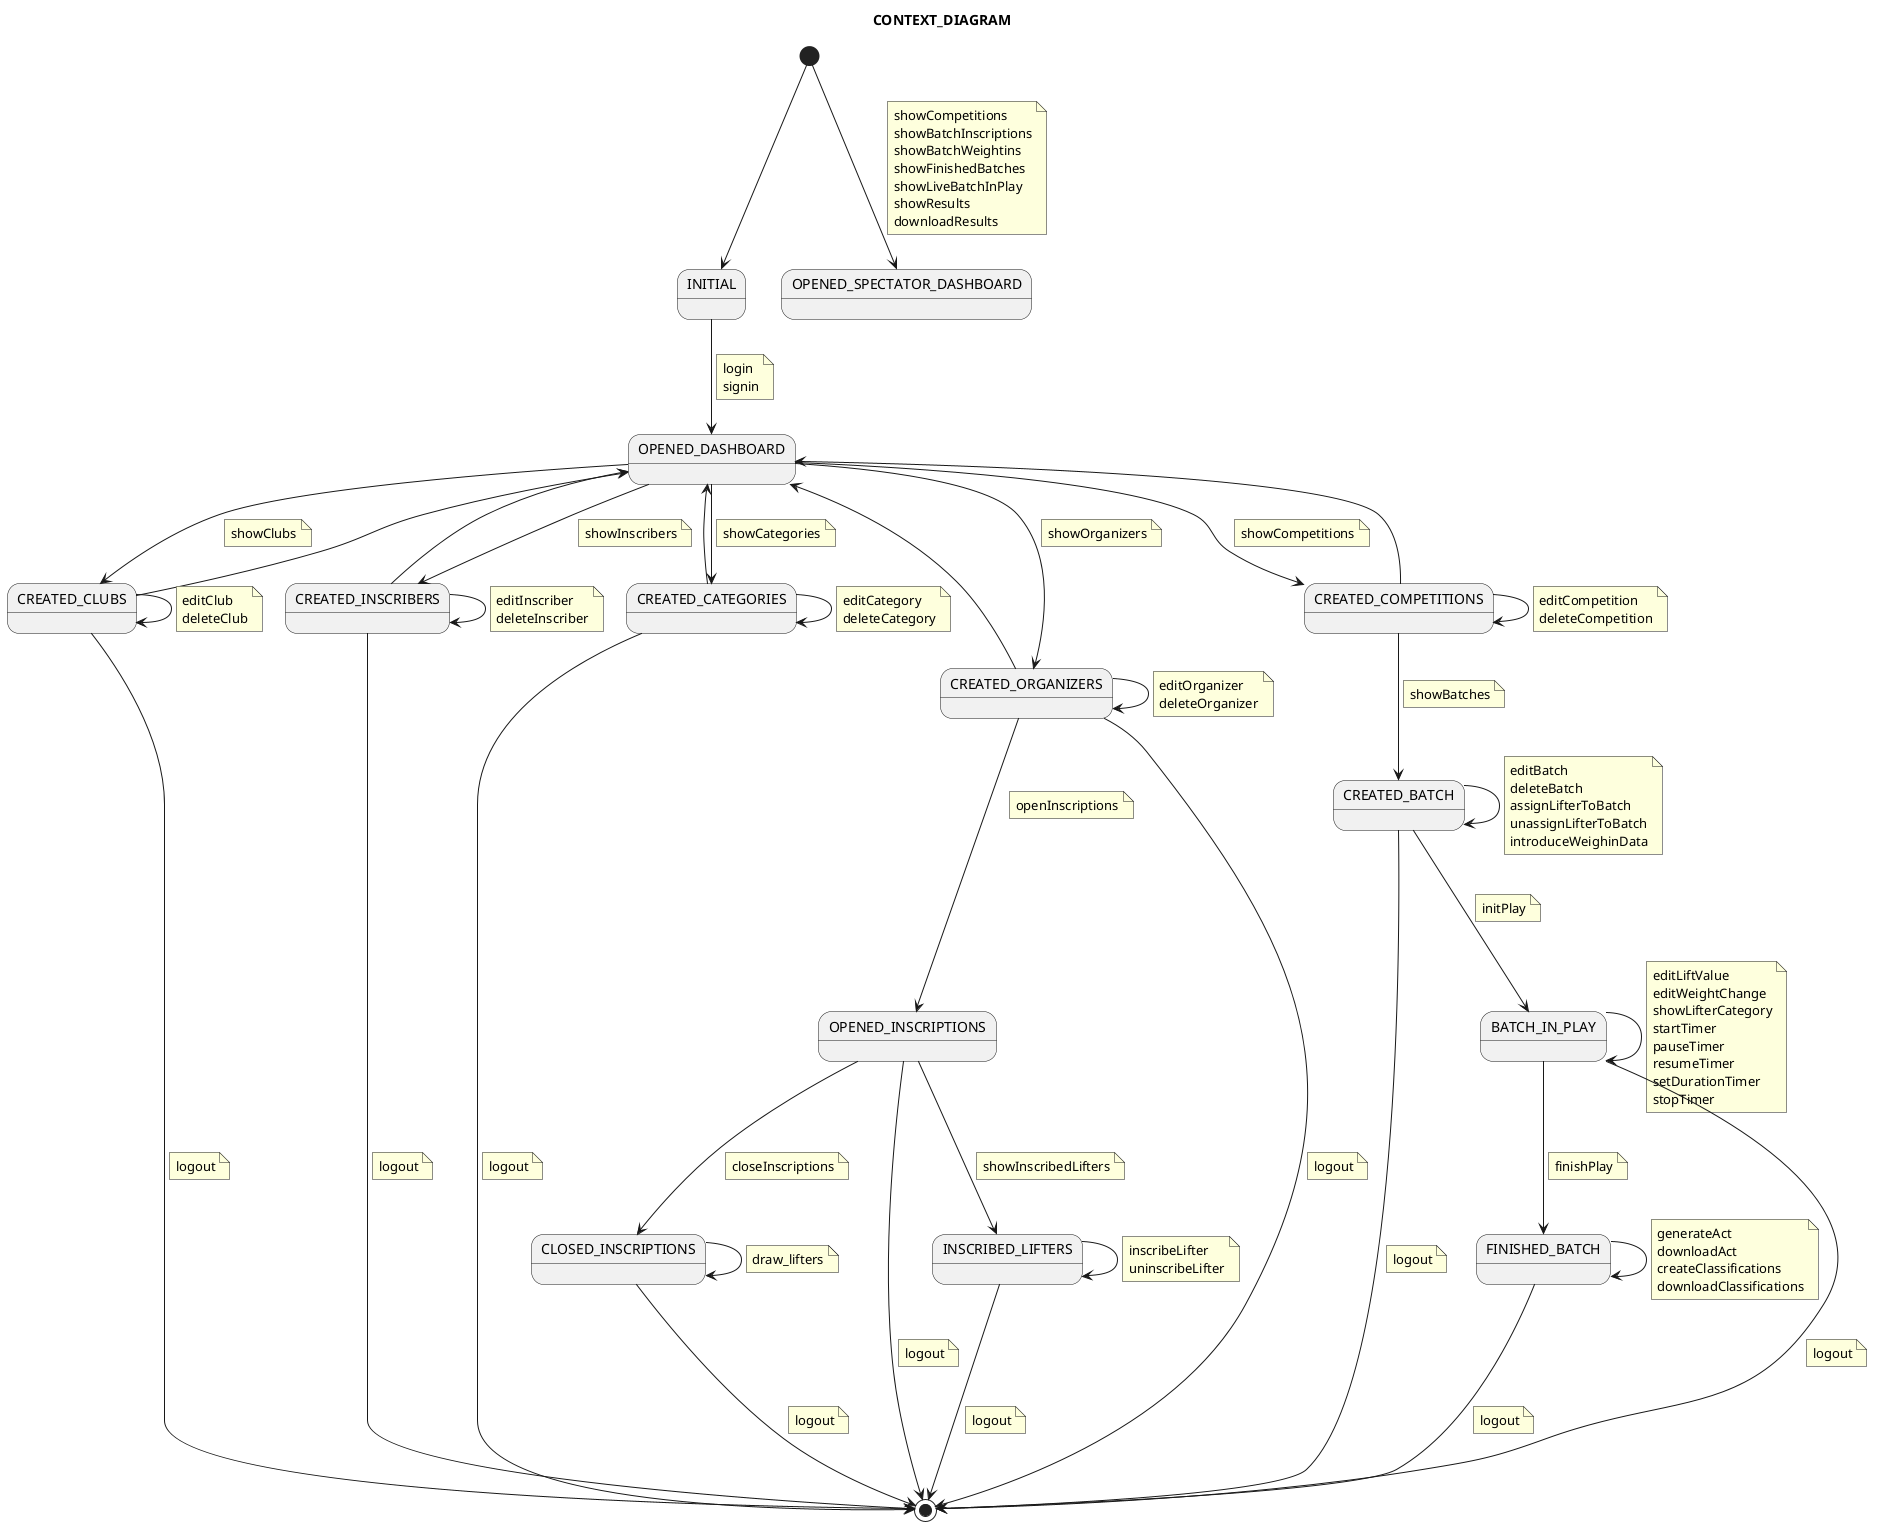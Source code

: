 @startuml
title CONTEXT_DIAGRAM

state INITIAL
state OPENED_DASHBOARD
state CREATED_CLUBS
state CREATED_ORGANIZERS
state CREATED_INSCRIBERS
state CREATED_CATEGORIES
state OPENED_INSCRIPTIONS
state CREATED_COMPETITIONS
state INSCRIBED_LIFTERS
state CREATED_BATCH

[*] --> INITIAL
INITIAL --> OPENED_DASHBOARD
note on link
  login
  signin
end note

OPENED_DASHBOARD --> CREATED_CLUBS
note on link
  showClubs
end note
CREATED_CLUBS --> OPENED_DASHBOARD


OPENED_DASHBOARD --> CREATED_ORGANIZERS
note on link
  showOrganizers
end note

CREATED_ORGANIZERS --> CREATED_ORGANIZERS
note on link
  editOrganizer
  deleteOrganizer
end note
CREATED_ORGANIZERS --> OPENED_DASHBOARD


OPENED_DASHBOARD --> CREATED_INSCRIBERS
note on link
  showInscribers
end note
CREATED_INSCRIBERS --> OPENED_DASHBOARD

CREATED_INSCRIBERS --> CREATED_INSCRIBERS
note on link
  editInscriber
  deleteInscriber
end note

OPENED_DASHBOARD --> CREATED_CATEGORIES
note on link
  showCategories
end note

CREATED_CATEGORIES --> CREATED_CATEGORIES
note on link
  editCategory
  deleteCategory
end note
CREATED_CATEGORIES --> OPENED_DASHBOARD


CREATED_CLUBS --> CREATED_CLUBS
note on link
  editClub
  deleteClub
end note


INSCRIBED_LIFTERS --> INSCRIBED_LIFTERS
note on link
  inscribeLifter
  uninscribeLifter
end note


CREATED_ORGANIZERS --> OPENED_INSCRIPTIONS
note on link
  openInscriptions
end note


OPENED_INSCRIPTIONS --> INSCRIBED_LIFTERS
note on link
  showInscribedLifters
end note

OPENED_INSCRIPTIONS --> CLOSED_INSCRIPTIONS
note on link
  closeInscriptions
end note

CLOSED_INSCRIPTIONS --> CLOSED_INSCRIPTIONS
note on link
  draw_lifters
end note


OPENED_DASHBOARD --> CREATED_COMPETITIONS
note on link
  showCompetitions
end note

CREATED_COMPETITIONS --> OPENED_DASHBOARD
CREATED_COMPETITIONS --> CREATED_COMPETITIONS
note on link
  editCompetition
  deleteCompetition
end note

CREATED_COMPETITIONS --> CREATED_BATCH
note on link
  showBatches
end note

CREATED_BATCH --> CREATED_BATCH
note on link
  editBatch
  deleteBatch
  assignLifterToBatch
  unassignLifterToBatch
  introduceWeighinData
end note

state BATCH_IN_PLAY

CREATED_BATCH --> BATCH_IN_PLAY
note on link
  initPlay
end note

BATCH_IN_PLAY --> BATCH_IN_PLAY
note on link
  editLiftValue
  editWeightChange
  showLifterCategory
  startTimer
  pauseTimer
  resumeTimer
  setDurationTimer
  stopTimer
end note

state FINISHED_BATCH
BATCH_IN_PLAY --> FINISHED_BATCH
note on link
  finishPlay
end note

FINISHED_BATCH --> FINISHED_BATCH
note on link
 generateAct
 downloadAct
 createClassifications
 downloadClassifications
end note



state OPENED_SPECTATOR_DASHBOARD

[*] --> OPENED_SPECTATOR_DASHBOARD
note on link
  showCompetitions
  showBatchInscriptions
  showBatchWeightins
  showFinishedBatches
  showLiveBatchInPlay
  showResults
  downloadResults
end note



CREATED_CLUBS ---> [*]
note on link
 logout
end note
CREATED_ORGANIZERS ---> [*]
note on link
 logout
end note
CREATED_INSCRIBERS ---> [*]
note on link
 logout
end note
CREATED_CATEGORIES ---> [*]
note on link
 logout
end note

OPENED_INSCRIPTIONS ---> [*]
note on link
 logout
end note
INSCRIBED_LIFTERS ---> [*]
note on link
 logout
end note
CLOSED_INSCRIPTIONS ---> [*]
note on link
 logout
end note
CREATED_BATCH ---> [*]
note on link
 logout
end note
BATCH_IN_PLAY ---> [*]
note on link
 logout
end note
FINISHED_BATCH ---> [*]
note on link
 logout
end note
@enduml